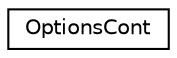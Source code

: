 digraph "Graphical Class Hierarchy"
{
  edge [fontname="Helvetica",fontsize="10",labelfontname="Helvetica",labelfontsize="10"];
  node [fontname="Helvetica",fontsize="10",shape=record];
  rankdir="LR";
  Node0 [label="OptionsCont",height=0.2,width=0.4,color="black", fillcolor="white", style="filled",URL="$db/d31/class_options_cont.html",tooltip="A storage for options typed value containers) "];
}
